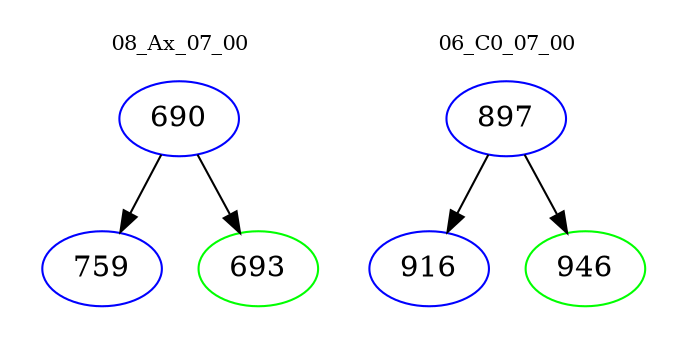 digraph{
subgraph cluster_0 {
color = white
label = "08_Ax_07_00";
fontsize=10;
T0_690 [label="690", color="blue"]
T0_690 -> T0_759 [color="black"]
T0_759 [label="759", color="blue"]
T0_690 -> T0_693 [color="black"]
T0_693 [label="693", color="green"]
}
subgraph cluster_1 {
color = white
label = "06_C0_07_00";
fontsize=10;
T1_897 [label="897", color="blue"]
T1_897 -> T1_916 [color="black"]
T1_916 [label="916", color="blue"]
T1_897 -> T1_946 [color="black"]
T1_946 [label="946", color="green"]
}
}
